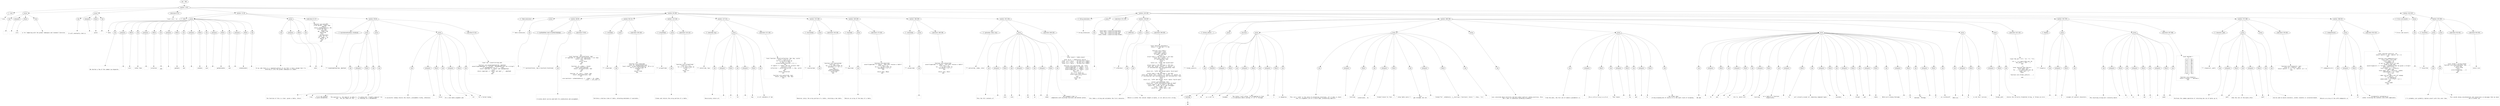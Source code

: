 digraph lpegNode {

node [fontname=Helvetica]
edge [style=dashed]

doc_0 [label="doc - 465"]


doc_0 -> { section_1}
{rank=same; section_1}

section_1 [label="section: 1-421"]


// END RANK doc_0

section_1 -> { header_2 prose_3 prose_4 codeblock_5 section_6 section_7 section_8 section_9}
{rank=same; header_2 prose_3 prose_4 codeblock_5 section_6 section_7 section_8 section_9}

header_2 [label="1 : Core"]

prose_3 [label="prose"]

prose_4 [label="prose"]

codeblock_5 [label="code block 8-10"]

section_6 [label="section: 13-39"]

section_7 [label="section: 65-200"]

section_8 [label="section: 229-385"]

section_9 [label="section: 422-424"]


// END RANK section_1

header_2 -> leaf_10
leaf_10  [color=Gray,shape=rectangle,fontname=Inconsolata,label="* Core"]
// END RANK header_2

prose_3 -> { raw_11 prespace_12 literal_13 raw_14}
{rank=same; raw_11 prespace_12 literal_13 raw_14}

raw_11 [label="raw"]

prespace_12 [label="prespace"]

literal_13 [label="literal"]

raw_14 [label="raw"]


// END RANK prose_3

raw_11 -> leaf_15
leaf_15  [color=Gray,shape=rectangle,fontname=Inconsolata,label="
"]
// END RANK raw_11

prespace_12 -> leaf_16
leaf_16  [color=Gray,shape=rectangle,fontname=Inconsolata,label=""]
// END RANK prespace_12

literal_13 -> leaf_17
leaf_17  [color=Gray,shape=rectangle,fontname=Inconsolata,label="core"]
// END RANK literal_13

raw_14 -> leaf_18
leaf_18  [color=Gray,shape=rectangle,fontname=Inconsolata,label=" is for tampering with the global namespace and standard libraries.
"]
// END RANK raw_14

prose_4 -> { raw_19 prespace_20 literal_21 raw_22}
{rank=same; raw_19 prespace_20 literal_21 raw_22}

raw_19 [label="raw"]

prespace_20 [label="prespace"]

literal_21 [label="literal"]

raw_22 [label="raw"]


// END RANK prose_4

raw_19 -> leaf_23
leaf_23  [color=Gray,shape=rectangle,fontname=Inconsolata,label="
It will eventually land in"]
// END RANK raw_19

prespace_20 -> leaf_24
leaf_24  [color=Gray,shape=rectangle,fontname=Inconsolata,label=" "]
// END RANK prespace_20

literal_21 -> leaf_25
leaf_25  [color=Gray,shape=rectangle,fontname=Inconsolata,label="pylon"]
// END RANK literal_21

raw_22 -> leaf_26
leaf_26  [color=Gray,shape=rectangle,fontname=Inconsolata,label=".
"]
// END RANK raw_22

codeblock_5 -> leaf_27
leaf_27  [color=Gray,shape=rectangle,fontname=Inconsolata,label="local core = {}"]
// END RANK codeblock_5

section_6 -> { header_28 prose_29 prose_30 codeblock_31 section_32}
{rank=same; header_28 prose_29 prose_30 codeblock_31 section_32}

header_28 [label="2 : meta"]

prose_29 [label="prose"]

prose_30 [label="prose"]

codeblock_31 [label="code block 21-37"]

section_32 [label="section: 40-64"]


// END RANK section_6

header_28 -> leaf_33
leaf_33  [color=Gray,shape=rectangle,fontname=Inconsolata,label="** meta"]
// END RANK header_28

prose_29 -> { raw_34 prespace_35 literal_36 raw_37 prespace_38 literal_39 raw_40 prespace_41 literal_42 raw_43 prespace_44 literal_45 raw_46 prespace_47 literal_48 raw_49 prespace_50 literal_51 raw_52}
{rank=same; raw_34 prespace_35 literal_36 raw_37 prespace_38 literal_39 raw_40 prespace_41 literal_42 raw_43 prespace_44 literal_45 raw_46 prespace_47 literal_48 raw_49 prespace_50 literal_51 raw_52}

raw_34 [label="raw"]

prespace_35 [label="prespace"]

literal_36 [label="literal"]

raw_37 [label="raw"]

prespace_38 [label="prespace"]

literal_39 [label="literal"]

raw_40 [label="raw"]

prespace_41 [label="prespace"]

literal_42 [label="literal"]

raw_43 [label="raw"]

prespace_44 [label="prespace"]

literal_45 [label="literal"]

raw_46 [label="raw"]

prespace_47 [label="prespace"]

literal_48 [label="literal"]

raw_49 [label="raw"]

prespace_50 [label="prespace"]

literal_51 [label="literal"]

raw_52 [label="raw"]


// END RANK prose_29

raw_34 -> leaf_53
leaf_53  [color=Gray,shape=rectangle,fontname=Inconsolata,label="

We shorten a few of the common Lua keywords:"]
// END RANK raw_34

prespace_35 -> leaf_54
leaf_54  [color=Gray,shape=rectangle,fontname=Inconsolata,label=" "]
// END RANK prespace_35

literal_36 -> leaf_55
leaf_55  [color=Gray,shape=rectangle,fontname=Inconsolata,label="coro"]
// END RANK literal_36

raw_37 -> leaf_56
leaf_56  [color=Gray,shape=rectangle,fontname=Inconsolata,label=" rather than"]
// END RANK raw_37

prespace_38 -> leaf_57
leaf_57  [color=Gray,shape=rectangle,fontname=Inconsolata,label=" "]
// END RANK prespace_38

literal_39 -> leaf_58
leaf_58  [color=Gray,shape=rectangle,fontname=Inconsolata,label="coroutine"]
// END RANK literal_39

raw_40 -> leaf_59
leaf_59  [color=Gray,shape=rectangle,fontname=Inconsolata,label=",
and"]
// END RANK raw_40

prespace_41 -> leaf_60
leaf_60  [color=Gray,shape=rectangle,fontname=Inconsolata,label=" "]
// END RANK prespace_41

literal_42 -> leaf_61
leaf_61  [color=Gray,shape=rectangle,fontname=Inconsolata,label="getmeta"]
// END RANK literal_42

raw_43 -> leaf_62
leaf_62  [color=Gray,shape=rectangle,fontname=Inconsolata,label=" and"]
// END RANK raw_43

prespace_44 -> leaf_63
leaf_63  [color=Gray,shape=rectangle,fontname=Inconsolata,label=" "]
// END RANK prespace_44

literal_45 -> leaf_64
leaf_64  [color=Gray,shape=rectangle,fontname=Inconsolata,label="setmeta"]
// END RANK literal_45

raw_46 -> leaf_65
leaf_65  [color=Gray,shape=rectangle,fontname=Inconsolata,label=" over"]
// END RANK raw_46

prespace_47 -> leaf_66
leaf_66  [color=Gray,shape=rectangle,fontname=Inconsolata,label=" "]
// END RANK prespace_47

literal_48 -> leaf_67
leaf_67  [color=Gray,shape=rectangle,fontname=Inconsolata,label="getmetatable"]
// END RANK literal_48

raw_49 -> leaf_68
leaf_68  [color=Gray,shape=rectangle,fontname=Inconsolata,label=" and"]
// END RANK raw_49

prespace_50 -> leaf_69
leaf_69  [color=Gray,shape=rectangle,fontname=Inconsolata,label=" "]
// END RANK prespace_50

literal_51 -> leaf_70
leaf_70  [color=Gray,shape=rectangle,fontname=Inconsolata,label="setmetatable"]
// END RANK literal_51

raw_52 -> leaf_71
leaf_71  [color=Gray,shape=rectangle,fontname=Inconsolata,label=".
"]
// END RANK raw_52

prose_30 -> { raw_72 prespace_73 literal_74 raw_75}
{rank=same; raw_72 prespace_73 literal_74 raw_75}

raw_72 [label="raw"]

prespace_73 [label="prespace"]

literal_74 [label="literal"]

raw_75 [label="raw"]


// END RANK prose_30

raw_72 -> leaf_76
leaf_76  [color=Gray,shape=rectangle,fontname=Inconsolata,label="
In my code there is a repeated pattern of use that is basic enough that I'm
entering it into the global namespace as simple"]
// END RANK raw_72

prespace_73 -> leaf_77
leaf_77  [color=Gray,shape=rectangle,fontname=Inconsolata,label=" "]
// END RANK prespace_73

literal_74 -> leaf_78
leaf_78  [color=Gray,shape=rectangle,fontname=Inconsolata,label="meta"]
// END RANK literal_74

raw_75 -> leaf_79
leaf_79  [color=Gray,shape=rectangle,fontname=Inconsolata,label=".
"]
// END RANK raw_75

codeblock_31 -> leaf_80
leaf_80  [color=Gray,shape=rectangle,fontname=Inconsolata,label="function core.meta(MT)
   if MT and MT.__index then
      -- inherit
      return setmetatable({}, MT)
   elseif MT then
      -- decorate
      MT.__index = MT
      return MT
   else
      -- new metatable
      local _M = {}
      _M.__index = _M
      return _M
   end
end"]
// END RANK codeblock_31

section_32 -> { header_81 prose_82 prose_83 prose_84 codeblock_85}
{rank=same; header_81 prose_82 prose_83 prose_84 codeblock_85}

header_81 [label="3 : hasmetamethod(tab, mmethod)"]

prose_82 [label="prose"]

prose_83 [label="prose"]

prose_84 [label="prose"]

codeblock_85 [label="code block 51-62"]


// END RANK section_32

header_81 -> leaf_86
leaf_86  [color=Gray,shape=rectangle,fontname=Inconsolata,label="*** hasmetamethod(tab, mmethod)"]
// END RANK header_81

prose_82 -> { raw_87 prespace_88 literal_89 raw_90}
{rank=same; raw_87 prespace_88 literal_89 raw_90}

raw_87 [label="raw"]

prespace_88 [label="prespace"]

literal_89 [label="literal"]

raw_90 [label="raw"]


// END RANK prose_82

raw_87 -> leaf_91
leaf_91  [color=Gray,shape=rectangle,fontname=Inconsolata,label="

The function of this is clear: given a table, return"]
// END RANK raw_87

prespace_88 -> leaf_92
leaf_92  [color=Gray,shape=rectangle,fontname=Inconsolata,label=" "]
// END RANK prespace_88

literal_89 -> leaf_93
leaf_93  [color=Gray,shape=rectangle,fontname=Inconsolata,label="true"]
// END RANK literal_89

raw_90 -> leaf_94
leaf_94  [color=Gray,shape=rectangle,fontname=Inconsolata,label=" if it can receive
a given metamethod.
"]
// END RANK raw_90

prose_83 -> { raw_95}
{rank=same; raw_95}

raw_95 [label="raw"]


// END RANK prose_83

raw_95 -> leaf_96
leaf_96  [color=Gray,shape=rectangle,fontname=Inconsolata,label="
The question is, how magical to make it. I'm going with \"slightly magical\" for
now.  You can leave off the \"__\" in checking for a metamethod.
"]
// END RANK raw_95

prose_84 -> { raw_97 prespace_98 literal_99 raw_100 prespace_101 literal_102 raw_103}
{rank=same; raw_97 prespace_98 literal_99 raw_100 prespace_101 literal_102 raw_103}

raw_97 [label="raw"]

prespace_98 [label="prespace"]

literal_99 [label="literal"]

raw_100 [label="raw"]

prespace_101 [label="prespace"]

literal_102 [label="literal"]

raw_103 [label="raw"]


// END RANK prose_84

raw_97 -> leaf_104
leaf_104  [color=Gray,shape=rectangle,fontname=Inconsolata,label="
A successful lookup returns the result, presumable truthy, otherwise"]
// END RANK raw_97

prespace_98 -> leaf_105
leaf_105  [color=Gray,shape=rectangle,fontname=Inconsolata,label=" "]
// END RANK prespace_98

literal_99 -> leaf_106
leaf_106  [color=Gray,shape=rectangle,fontname=Inconsolata,label="false"]
// END RANK literal_99

raw_100 -> leaf_107
leaf_107  [color=Gray,shape=rectangle,fontname=Inconsolata,label="
for a non-table argument and"]
// END RANK raw_100

prespace_101 -> leaf_108
leaf_108  [color=Gray,shape=rectangle,fontname=Inconsolata,label=" "]
// END RANK prespace_101

literal_102 -> leaf_109
leaf_109  [color=Gray,shape=rectangle,fontname=Inconsolata,label="nil"]
// END RANK literal_102

raw_103 -> leaf_110
leaf_110  [color=Gray,shape=rectangle,fontname=Inconsolata,label=" for a failed lookup.
"]
// END RANK raw_103

codeblock_85 -> leaf_111
leaf_111  [color=Gray,shape=rectangle,fontname=Inconsolata,label="local sub = assert(string.sub)

function core.hasmetamethod(tab, mmethod)
   assert(type(mmethod) == \"string\", \"metamethod must be a string\")
   if sub(mmethod,1,2) == \"__\" then
      return type(tab) == \"table\" and tab[mmethod]
   else
      return type(tab) == \"table\" and tab[\"__\" ..mmethod]
   end
end"]
// END RANK codeblock_85

section_7 -> { header_112 prose_113 section_114 section_115 section_116 section_117 section_118 section_119 section_120 section_121}
{rank=same; header_112 prose_113 section_114 section_115 section_116 section_117 section_118 section_119 section_120 section_121}

header_112 [label="2 : Table extensions"]

prose_113 [label="prose"]

section_114 [label="section: 68-95"]

section_115 [label="section: 96-111"]

section_116 [label="section: 112-126"]

section_117 [label="section: 127-151"]

section_118 [label="section: 152-168"]

section_119 [label="section: 169-185"]

section_120 [label="section: 186-200"]

section_121 [label="section: 201-228"]


// END RANK section_7

header_112 -> leaf_122
leaf_122  [color=Gray,shape=rectangle,fontname=Inconsolata,label="** Table extensions"]
// END RANK header_112

prose_113 -> { raw_123}
{rank=same; raw_123}

raw_123 [label="raw"]


// END RANK prose_113

raw_123 -> leaf_124
leaf_124  [color=Gray,shape=rectangle,fontname=Inconsolata,label="

"]
// END RANK raw_123

section_114 -> { header_125 prose_126 codeblock_127}
{rank=same; header_125 prose_126 codeblock_127}

header_125 [label="3 : hasfield(field, tab) & hasfield.field(tab)"]

prose_126 [label="prose"]

codeblock_127 [label="code block 73-94"]


// END RANK section_114

header_125 -> leaf_128
leaf_128  [color=Gray,shape=rectangle,fontname=Inconsolata,label="*** hasfield(field, tab) & hasfield.field(tab)"]
// END RANK header_125

prose_126 -> { raw_129}
{rank=same; raw_129}

raw_129 [label="raw"]


// END RANK prose_126

raw_129 -> leaf_130
leaf_130  [color=Gray,shape=rectangle,fontname=Inconsolata,label="


A nicety which can be used both for predication and assignment.
"]
// END RANK raw_129

codeblock_127 -> leaf_131
leaf_131  [color=Gray,shape=rectangle,fontname=Inconsolata,label="local function _hasfield(field, tab)
   if type(tab) == \"table\" and tab[field] ~= nil then
      return true, tab[field]
   else
      return false
   end
end

function _hf__index(_, field)
   return function(tab)
      return _hasfield(field, tab)
   end
end

function _hf__call(_, field, tab)
   return _hasfield(field, tab)
end

core.hasfield = setmetatable({}, { __index = _hf__index,
                                   __call  = _hf__call })"]
// END RANK codeblock_127

section_115 -> { header_132 prose_133 codeblock_134}
{rank=same; header_132 prose_133 codeblock_134}

header_132 [label="3 : clone(tab)"]

prose_133 [label="prose"]

codeblock_134 [label="code block 100-109"]


// END RANK section_115

header_132 -> leaf_135
leaf_135  [color=Gray,shape=rectangle,fontname=Inconsolata,label="*** clone(tab)"]
// END RANK header_132

prose_133 -> { raw_136}
{rank=same; raw_136}

raw_136 [label="raw"]


// END RANK prose_133

raw_136 -> leaf_137
leaf_137  [color=Gray,shape=rectangle,fontname=Inconsolata,label="

Performs a shallow clone of table, attaching metatable if available.
"]
// END RANK raw_136

codeblock_134 -> leaf_138
leaf_138  [color=Gray,shape=rectangle,fontname=Inconsolata,label="function core.clone(tab)
   local _M = getmetatable(tab)
   local clone = _M and setmetatable({}, _M) or {}
   for k,v in pairs(tab) do
      clone[k] = v
   end
   return clone
end"]
// END RANK codeblock_134

section_116 -> { header_139 prose_140 codeblock_141}
{rank=same; header_139 prose_140 codeblock_141}

header_139 [label="3 : arrayof(tab)"]

prose_140 [label="prose"]

codeblock_141 [label="code block 116-124"]


// END RANK section_116

header_139 -> leaf_142
leaf_142  [color=Gray,shape=rectangle,fontname=Inconsolata,label="*** arrayof(tab)"]
// END RANK header_139

prose_140 -> { raw_143}
{rank=same; raw_143}

raw_143 [label="raw"]


// END RANK prose_140

raw_143 -> leaf_144
leaf_144  [color=Gray,shape=rectangle,fontname=Inconsolata,label="

Clones and returns the array portion of a table.
"]
// END RANK raw_143

codeblock_141 -> leaf_145
leaf_145  [color=Gray,shape=rectangle,fontname=Inconsolata,label="function core.arrayof(tab)
   local arr = {}
   for i,v in ipairs(tab) do
      arr[i] = v
   end
   return arr
end"]
// END RANK codeblock_141

section_117 -> { header_146 prose_147 codeblock_148}
{rank=same; header_146 prose_147 codeblock_148}

header_146 [label="3 : select(tab, key)"]

prose_147 [label="prose"]

codeblock_148 [label="code block 131-149"]


// END RANK section_117

header_146 -> leaf_149
leaf_149  [color=Gray,shape=rectangle,fontname=Inconsolata,label="*** select(tab, key)"]
// END RANK header_146

prose_147 -> { raw_150 prespace_151 literal_152 raw_153 prespace_154 literal_155 raw_156}
{rank=same; raw_150 prespace_151 literal_152 raw_153 prespace_154 literal_155 raw_156}

raw_150 [label="raw"]

prespace_151 [label="prespace"]

literal_152 [label="literal"]

raw_153 [label="raw"]

prespace_154 [label="prespace"]

literal_155 [label="literal"]

raw_156 [label="raw"]


// END RANK prose_147

raw_150 -> leaf_157
leaf_157  [color=Gray,shape=rectangle,fontname=Inconsolata,label="

Recursively return all"]
// END RANK raw_150

prespace_151 -> leaf_158
leaf_158  [color=Gray,shape=rectangle,fontname=Inconsolata,label=" "]
// END RANK prespace_151

literal_152 -> leaf_159
leaf_159  [color=Gray,shape=rectangle,fontname=Inconsolata,label="v"]
// END RANK literal_152

raw_153 -> leaf_160
leaf_160  [color=Gray,shape=rectangle,fontname=Inconsolata,label=" for"]
// END RANK raw_153

prespace_154 -> leaf_161
leaf_161  [color=Gray,shape=rectangle,fontname=Inconsolata,label=" "]
// END RANK prespace_154

literal_155 -> leaf_162
leaf_162  [color=Gray,shape=rectangle,fontname=Inconsolata,label="key"]
// END RANK literal_155

raw_156 -> leaf_163
leaf_163  [color=Gray,shape=rectangle,fontname=Inconsolata,label=" in all subtables of tab
"]
// END RANK raw_156

codeblock_148 -> leaf_164
leaf_164  [color=Gray,shape=rectangle,fontname=Inconsolata,label="local function _select(collection, tab, key, cycle)
   cycle = cycle or {}
   for k,v in pairs(tab) do
      if key == k then
         collection[#collection + 1] = v
      end
      if type(v) == \"table\" and not cycle[v] then
         cycle[v] = true
         collection = _select(collection, v, key, cycle)
      end
   end
   return collection
end

function core.select(tab, key)
   return _select({}, tab, key)
end"]
// END RANK codeblock_148

section_118 -> { header_165 prose_166 codeblock_167}
{rank=same; header_165 prose_166 codeblock_167}

header_165 [label="3 : reverse(tab)"]

prose_166 [label="prose"]

codeblock_167 [label="code block 156-166"]


// END RANK section_118

header_165 -> leaf_168
leaf_168  [color=Gray,shape=rectangle,fontname=Inconsolata,label="*** reverse(tab)"]
// END RANK header_165

prose_166 -> { raw_169}
{rank=same; raw_169}

raw_169 [label="raw"]


// END RANK prose_166

raw_169 -> leaf_170
leaf_170  [color=Gray,shape=rectangle,fontname=Inconsolata,label="

Reverses (only) the array portion of a table, returning a new table.
"]
// END RANK raw_169

codeblock_167 -> leaf_171
leaf_171  [color=Gray,shape=rectangle,fontname=Inconsolata,label="function core.reverse(tab)
   local bat = {}
   for i,v in ipairs(tab) do
      bat[#tab - i + 1] = v
   end
   assert(bat[1])
   assert(bat[#tab])
   return bat
end"]
// END RANK codeblock_167

section_119 -> { header_172 prose_173 codeblock_174}
{rank=same; header_172 prose_173 codeblock_174}

header_172 [label="3 : keys(tab)"]

prose_173 [label="prose"]

codeblock_174 [label="code block 173-183"]


// END RANK section_119

header_172 -> leaf_175
leaf_175  [color=Gray,shape=rectangle,fontname=Inconsolata,label="*** keys(tab)"]
// END RANK header_172

prose_173 -> { raw_176}
{rank=same; raw_176}

raw_176 [label="raw"]


// END RANK prose_173

raw_176 -> leaf_177
leaf_177  [color=Gray,shape=rectangle,fontname=Inconsolata,label="

Returns an array of the keys of a table.
"]
// END RANK raw_176

codeblock_174 -> leaf_178
leaf_178  [color=Gray,shape=rectangle,fontname=Inconsolata,label="function core.keys(tab)
   assert(type(tab) == \"table\", \"keys must receive a table\")
   local keys = {}
   for k, _ in pairs(tab) do
      keys[#keys + 1] = k
   end

   return keys, #keys
end"]
// END RANK codeblock_174

section_120 -> { header_179 prose_180 codeblock_181}
{rank=same; header_179 prose_180 codeblock_181}

header_179 [label="3 : values(tab)"]

prose_180 [label="prose"]

codeblock_181 [label="code block 188-198"]


// END RANK section_120

header_179 -> leaf_182
leaf_182  [color=Gray,shape=rectangle,fontname=Inconsolata,label="*** values(tab)"]
// END RANK header_179

prose_180 -> { raw_183}
{rank=same; raw_183}

raw_183 [label="raw"]


// END RANK prose_180

raw_183 -> leaf_184
leaf_184  [color=Gray,shape=rectangle,fontname=Inconsolata,label="
"]
// END RANK raw_183

codeblock_181 -> leaf_185
leaf_185  [color=Gray,shape=rectangle,fontname=Inconsolata,label="function core.values(tab)
   assert(type(tab) == \"table\", \"vals must receive a table\")
   local vals = {}
   for _, v in pairs(tab) do
      vals[#vals + 1] = v
   end

   return vals, #vals
end"]
// END RANK codeblock_181

section_121 -> { header_186 prose_187 codeblock_188}
{rank=same; header_186 prose_187 codeblock_188}

header_186 [label="3 : splice(tab, index, into)"]

prose_187 [label="prose"]

codeblock_188 [label="code block 206-226"]


// END RANK section_121

header_186 -> leaf_189
leaf_189  [color=Gray,shape=rectangle,fontname=Inconsolata,label="*** splice(tab, index, into)"]
// END RANK header_186

prose_187 -> { raw_190 prespace_191 literal_192 raw_193 prespace_194 literal_195 raw_196 prespace_197 literal_198 raw_199}
{rank=same; raw_190 prespace_191 literal_192 raw_193 prespace_194 literal_195 raw_196 prespace_197 literal_198 raw_199}

raw_190 [label="raw"]

prespace_191 [label="prespace"]

literal_192 [label="literal"]

raw_193 [label="raw"]

prespace_194 [label="prespace"]

literal_195 [label="literal"]

raw_196 [label="raw"]

prespace_197 [label="prespace"]

literal_198 [label="literal"]

raw_199 [label="raw"]


// END RANK prose_187

raw_190 -> leaf_200
leaf_200  [color=Gray,shape=rectangle,fontname=Inconsolata,label="

Puts the full contents of"]
// END RANK raw_190

prespace_191 -> leaf_201
leaf_201  [color=Gray,shape=rectangle,fontname=Inconsolata,label=" "]
// END RANK prespace_191

literal_192 -> leaf_202
leaf_202  [color=Gray,shape=rectangle,fontname=Inconsolata,label="into"]
// END RANK literal_192

raw_193 -> leaf_203
leaf_203  [color=Gray,shape=rectangle,fontname=Inconsolata,label=" into"]
// END RANK raw_193

prespace_194 -> leaf_204
leaf_204  [color=Gray,shape=rectangle,fontname=Inconsolata,label=" "]
// END RANK prespace_194

literal_195 -> leaf_205
leaf_205  [color=Gray,shape=rectangle,fontname=Inconsolata,label="tab"]
// END RANK literal_195

raw_196 -> leaf_206
leaf_206  [color=Gray,shape=rectangle,fontname=Inconsolata,label=" at"]
// END RANK raw_196

prespace_197 -> leaf_207
leaf_207  [color=Gray,shape=rectangle,fontname=Inconsolata,label=" "]
// END RANK prespace_197

literal_198 -> leaf_208
leaf_208  [color=Gray,shape=rectangle,fontname=Inconsolata,label="index"]
// END RANK literal_198

raw_199 -> leaf_209
leaf_209  [color=Gray,shape=rectangle,fontname=Inconsolata,label=".  The argument order is
compatible with existing functions and method syntax.
"]
// END RANK raw_199

codeblock_188 -> leaf_210
leaf_210  [color=Gray,shape=rectangle,fontname=Inconsolata,label="local insert = table.insert

local sp_er = \"table<core>.splice: \"
local _e_1 = sp_er .. \"$1 must be a table\"
local _e_2 = sp_er .. \"$2 must be a number\"
local _e_3 = sp_er .. \"$3 must be a table\"

function core.splice(tab, idx, into)
   assert(type(tab) == \"table\", _e_1)
   assert(type(idx) == \"number\", _e_2)
   assert(type(into) == \"table\", _e_3)
    idx = idx - 1
    local i = 1
    for j = 1, #into do
        insert(tab,i+idx,into[j])
        i = i + 1
    end
    return tab
end"]
// END RANK codeblock_188

section_8 -> { header_211 prose_212 codeblock_213 section_214 section_215 section_216 section_217 section_218}
{rank=same; header_211 prose_212 codeblock_213 section_214 section_215 section_216 section_217 section_218}

header_211 [label="2 : String extensions"]

prose_212 [label="prose"]

codeblock_213 [label="code block 231-236"]

section_214 [label="section: 238-287"]

section_215 [label="section: 288-340"]

section_216 [label="section: 341-370"]

section_217 [label="section: 371-385"]

section_218 [label="section: 386-421"]


// END RANK section_8

header_211 -> leaf_219
leaf_219  [color=Gray,shape=rectangle,fontname=Inconsolata,label="** String extensions"]
// END RANK header_211

prose_212 -> { raw_220}
{rank=same; raw_220}

raw_220 [label="raw"]


// END RANK prose_212

raw_220 -> leaf_221
leaf_221  [color=Gray,shape=rectangle,fontname=Inconsolata,label="
"]
// END RANK raw_220

codeblock_213 -> leaf_222
leaf_222  [color=Gray,shape=rectangle,fontname=Inconsolata,label="local byte = assert(string.byte)
local find = assert(string.find)
local sub = assert(string.sub)
local format = assert(string.format)"]
// END RANK codeblock_213

section_214 -> { header_223 prose_224 prose_225 codeblock_226}
{rank=same; header_223 prose_224 prose_225 codeblock_226}

header_223 [label="3 : utf8(char)"]

prose_224 [label="prose"]

prose_225 [label="prose"]

codeblock_226 [label="code block 246-285"]


// END RANK section_214

header_223 -> leaf_227
leaf_227  [color=Gray,shape=rectangle,fontname=Inconsolata,label="*** utf8(char)"]
// END RANK header_223

prose_224 -> { raw_228}
{rank=same; raw_228}

raw_228 [label="raw"]


// END RANK prose_224

raw_228 -> leaf_229
leaf_229  [color=Gray,shape=rectangle,fontname=Inconsolata,label="

This takes a string and validates the first character.
"]
// END RANK raw_228

prose_225 -> { raw_230}
{rank=same; raw_230}

raw_230 [label="raw"]


// END RANK prose_225

raw_230 -> leaf_231
leaf_231  [color=Gray,shape=rectangle,fontname=Inconsolata,label="
Return is either the (valid) length in bytes, or nil and an error string.
"]
// END RANK raw_230

codeblock_226 -> leaf_232
leaf_232  [color=Gray,shape=rectangle,fontname=Inconsolata,label="local function continue(c)
   return c >= 128 and c <= 191
end

function core.utf8(c)
   local byte = byte
   local head = byte(c)
   if head < 128 then
      return 1
   elseif head >= 194 and head <= 223 then
      local two = byte(c, 2)
      if continue(two) then
         return 2
      else
         return nil, \"utf8: bad second byte\"
      end
   elseif head >= 224 and head <= 239 then
      local two, three = byte(c, 2), byte(c, 3)
      if continue(two) and continue(three) then
         return 3
      else
         return nil, \"utf8: bad second and/or third byte\"
      end
   elseif head >= 240 and head <= 244 then
      local two, three, four = byte(c, 2), byte(c, 3), byte(c, 4)
      if continue(two) and continue(three) and continue(four) then
         return 4
      else
         return nil, \"utf8: bad second, third, and/or fourth byte\"
      end
   elseif continue(head) then
      return nil, \"utf8: continuation byte at head\"
   elseif head == 192 or head == 193 then
      return nil, \"utf8: 192 or 193 forbidden\"
   else -- head > 245
      return nil, \"utf8: byte > 245\"
   end
end"]
// END RANK codeblock_226

section_215 -> { header_233 prose_234 structure_235 prose_236 prose_237 prose_238 prose_239 prose_240 prose_241 prose_242 codeblock_243}
{rank=same; header_233 prose_234 structure_235 prose_236 prose_237 prose_238 prose_239 prose_240 prose_241 prose_242 codeblock_243}

header_233 [label="3 : format_safe(str, ...)"]

prose_234 [label="prose"]

structure_235 [label="structure"]

prose_236 [label="prose"]

prose_237 [label="prose"]

prose_238 [label="prose"]

prose_239 [label="prose"]

prose_240 [label="prose"]

prose_241 [label="prose"]

prose_242 [label="prose"]

codeblock_243 [label="code block 322-339"]


// END RANK section_215

header_233 -> leaf_244
leaf_244  [color=Gray,shape=rectangle,fontname=Inconsolata,label="*** format_safe(str, ...)"]
// END RANK header_233

prose_234 -> { raw_245}
{rank=same; raw_245}

raw_245 [label="raw"]


// END RANK prose_234

raw_245 -> leaf_246
leaf_246  [color=Gray,shape=rectangle,fontname=Inconsolata,label="
"]
// END RANK raw_245

structure_235 -> { hashline_247}
{rank=same; hashline_247}

hashline_247 [label="hashline"]


// END RANK structure_235

hashline_247 -> { hashtag_248}
{rank=same; hashtag_248}

hashtag_248 [label="hashtag"]


// END RANK hashline_247

hashtag_248 -> leaf_249
leaf_249  [color=Gray,shape=rectangle,fontname=Inconsolata,label="NB"]
// END RANK hashtag_248

prose_236 -> { prespace_250 literal_251 raw_252 prespace_253 literal_254 raw_255 prespace_256 literal_257 raw_258}
{rank=same; prespace_250 literal_251 raw_252 prespace_253 literal_254 raw_255 prespace_256 literal_257 raw_258}

prespace_250 [label="prespace"]

literal_251 [label="literal"]

raw_252 [label="raw"]

prespace_253 [label="prespace"]

literal_254 [label="literal"]

raw_255 [label="raw"]

prespace_256 [label="prespace"]

literal_257 [label="literal"]

raw_258 [label="raw"]


// END RANK prose_236

prespace_250 -> leaf_259
leaf_259  [color=Gray,shape=rectangle,fontname=Inconsolata,label=""]
// END RANK prespace_250

literal_251 -> leaf_260
leaf_260  [color=Gray,shape=rectangle,fontname=Inconsolata,label="%d"]
// END RANK literal_251

raw_252 -> leaf_261
leaf_261  [color=Gray,shape=rectangle,fontname=Inconsolata,label=" as a call to"]
// END RANK raw_252

prespace_253 -> leaf_262
leaf_262  [color=Gray,shape=rectangle,fontname=Inconsolata,label=" "]
// END RANK prespace_253

literal_254 -> leaf_263
leaf_263  [color=Gray,shape=rectangle,fontname=Inconsolata,label="tonumber"]
// END RANK literal_254

raw_255 -> leaf_264
leaf_264  [color=Gray,shape=rectangle,fontname=Inconsolata,label=".  The latter I will allow, I'm struggling to find
a circumstance where casting \"1\" to \"1\" through"]
// END RANK raw_255

prespace_256 -> leaf_265
leaf_265  [color=Gray,shape=rectangle,fontname=Inconsolata,label=" "]
// END RANK prespace_256

literal_257 -> leaf_266
leaf_266  [color=Gray,shape=rectangle,fontname=Inconsolata,label="1"]
// END RANK literal_257

raw_258 -> leaf_267
leaf_267  [color=Gray,shape=rectangle,fontname=Inconsolata,label=" is dangerous.
"]
// END RANK raw_258

prose_237 -> { raw_268 prespace_269 literal_270 raw_271 prespace_272 literal_273 raw_274 prespace_275 literal_276 raw_277}
{rank=same; raw_268 prespace_269 literal_270 raw_271 prespace_272 literal_273 raw_274 prespace_275 literal_276 raw_277}

raw_268 [label="raw"]

prespace_269 [label="prespace"]

literal_270 [label="literal"]

raw_271 [label="raw"]

prespace_272 [label="prespace"]

literal_273 [label="literal"]

raw_274 [label="raw"]

prespace_275 [label="prespace"]

literal_276 [label="literal"]

raw_277 [label="raw"]


// END RANK prose_237

raw_268 -> leaf_278
leaf_278  [color=Gray,shape=rectangle,fontname=Inconsolata,label="
This isn't \"safe\" in the sense of preventing injections, all it does is check
that its arguments are of a valid type, prohibiting implicit"]
// END RANK raw_268

prespace_269 -> leaf_279
leaf_279  [color=Gray,shape=rectangle,fontname=Inconsolata,label=" "]
// END RANK prespace_269

literal_270 -> leaf_280
leaf_280  [color=Gray,shape=rectangle,fontname=Inconsolata,label="tostring"]
// END RANK literal_270

raw_271 -> leaf_281
leaf_281  [color=Gray,shape=rectangle,fontname=Inconsolata,label="
conversions.  So"]
// END RANK raw_271

prespace_272 -> leaf_282
leaf_282  [color=Gray,shape=rectangle,fontname=Inconsolata,label=" "]
// END RANK prespace_272

literal_273 -> leaf_283
leaf_283  [color=Gray,shape=rectangle,fontname=Inconsolata,label="format(\"select %s from ...\", \"';drop table users;\")"]
// END RANK literal_273

raw_274 -> leaf_284
leaf_284  [color=Gray,shape=rectangle,fontname=Inconsolata,label=" will
get through, but not"]
// END RANK raw_274

prespace_275 -> leaf_285
leaf_285  [color=Gray,shape=rectangle,fontname=Inconsolata,label=""]
// END RANK prespace_275

literal_276 -> leaf_286
leaf_286  [color=Gray,shape=rectangle,fontname=Inconsolata,label="format(\"%s\", setmeta({}, {__tostring = function() return \"'; drop...\"}))"]
// END RANK literal_276

raw_277 -> leaf_287
leaf_287  [color=Gray,shape=rectangle,fontname=Inconsolata,label=".
"]
// END RANK raw_277

prose_238 -> { raw_288}
{rank=same; raw_288}

raw_288 [label="raw"]


// END RANK prose_238

raw_288 -> leaf_289
leaf_289  [color=Gray,shape=rectangle,fontname=Inconsolata,label="
Less concerned about hostility and more about explicit coding practices. Also
don't want to undermine hardening elsewhere.
"]
// END RANK raw_288

prose_239 -> { raw_290 prespace_291 literal_292 raw_293 prespace_294 literal_295 raw_296 prespace_297 literal_298 raw_299}
{rank=same; raw_290 prespace_291 literal_292 raw_293 prespace_294 literal_295 raw_296 prespace_297 literal_298 raw_299}

raw_290 [label="raw"]

prespace_291 [label="prespace"]

literal_292 [label="literal"]

raw_293 [label="raw"]

prespace_294 [label="prespace"]

literal_295 [label="literal"]

raw_296 [label="raw"]

prespace_297 [label="prespace"]

literal_298 [label="literal"]

raw_299 [label="raw"]


// END RANK prose_239

raw_290 -> leaf_300
leaf_300  [color=Gray,shape=rectangle,fontname=Inconsolata,label="
From the wiki, the full set of numeric parameters is"]
// END RANK raw_290

prespace_291 -> leaf_301
leaf_301  [color=Gray,shape=rectangle,fontname=Inconsolata,label=""]
// END RANK prespace_291

literal_292 -> leaf_302
leaf_302  [color=Gray,shape=rectangle,fontname=Inconsolata,label="{A,a,c,d,E,e,f,G,g,i,o,u,X,x}"]
// END RANK literal_292

raw_293 -> leaf_303
leaf_303  [color=Gray,shape=rectangle,fontname=Inconsolata,label=".  That leaves"]
// END RANK raw_293

prespace_294 -> leaf_304
leaf_304  [color=Gray,shape=rectangle,fontname=Inconsolata,label=" "]
// END RANK prespace_294

literal_295 -> leaf_305
leaf_305  [color=Gray,shape=rectangle,fontname=Inconsolata,label="%q"]
// END RANK literal_295

raw_296 -> leaf_306
leaf_306  [color=Gray,shape=rectangle,fontname=Inconsolata,label=" and"]
// END RANK raw_296

prespace_297 -> leaf_307
leaf_307  [color=Gray,shape=rectangle,fontname=Inconsolata,label=" "]
// END RANK prespace_297

literal_298 -> leaf_308
leaf_308  [color=Gray,shape=rectangle,fontname=Inconsolata,label="%s"]
// END RANK literal_298

raw_299 -> leaf_309
leaf_309  [color=Gray,shape=rectangle,fontname=Inconsolata,label=", the former does
string escaping but of course it is the Lua/C style of escaping.
"]
// END RANK raw_299

prose_240 -> { raw_310 prespace_311 literal_312 raw_313 prespace_314 literal_315 raw_316 prespace_317 literal_318 raw_319 prespace_320 literal_321 raw_322 prespace_323 literal_324 raw_325 prespace_326 literal_327 raw_328 prespace_329 literal_330 raw_331 prespace_332 literal_333 raw_334 prespace_335 literal_336 raw_337}
{rank=same; raw_310 prespace_311 literal_312 raw_313 prespace_314 literal_315 raw_316 prespace_317 literal_318 raw_319 prespace_320 literal_321 raw_322 prespace_323 literal_324 raw_325 prespace_326 literal_327 raw_328 prespace_329 literal_330 raw_331 prespace_332 literal_333 raw_334 prespace_335 literal_336 raw_337}

raw_310 [label="raw"]

prespace_311 [label="prespace"]

literal_312 [label="literal"]

raw_313 [label="raw"]

prespace_314 [label="prespace"]

literal_315 [label="literal"]

raw_316 [label="raw"]

prespace_317 [label="prespace"]

literal_318 [label="literal"]

raw_319 [label="raw"]

prespace_320 [label="prespace"]

literal_321 [label="literal"]

raw_322 [label="raw"]

prespace_323 [label="prespace"]

literal_324 [label="literal"]

raw_325 [label="raw"]

prespace_326 [label="prespace"]

literal_327 [label="literal"]

raw_328 [label="raw"]

prespace_329 [label="prespace"]

literal_330 [label="literal"]

raw_331 [label="raw"]

prespace_332 [label="prespace"]

literal_333 [label="literal"]

raw_334 [label="raw"]

prespace_335 [label="prespace"]

literal_336 [label="literal"]

raw_337 [label="raw"]


// END RANK prose_240

raw_310 -> leaf_338
leaf_338  [color=Gray,shape=rectangle,fontname=Inconsolata,label="
We add"]
// END RANK raw_310

prespace_311 -> leaf_339
leaf_339  [color=Gray,shape=rectangle,fontname=Inconsolata,label=" "]
// END RANK prespace_311

literal_312 -> leaf_340
leaf_340  [color=Gray,shape=rectangle,fontname=Inconsolata,label="%t"]
// END RANK literal_312

raw_313 -> leaf_341
leaf_341  [color=Gray,shape=rectangle,fontname=Inconsolata,label=" and"]
// END RANK raw_313

prespace_314 -> leaf_342
leaf_342  [color=Gray,shape=rectangle,fontname=Inconsolata,label=" "]
// END RANK prespace_314

literal_315 -> leaf_343
leaf_343  [color=Gray,shape=rectangle,fontname=Inconsolata,label="%L"]
// END RANK literal_315

raw_316 -> leaf_344
leaf_344  [color=Gray,shape=rectangle,fontname=Inconsolata,label=" (for λ), which call"]
// END RANK raw_316

prespace_317 -> leaf_345
leaf_345  [color=Gray,shape=rectangle,fontname=Inconsolata,label=" "]
// END RANK prespace_317

literal_318 -> leaf_346
leaf_346  [color=Gray,shape=rectangle,fontname=Inconsolata,label="tostring"]
// END RANK literal_318

raw_319 -> leaf_347
leaf_347  [color=Gray,shape=rectangle,fontname=Inconsolata,label=" on a table or a function
respectively. "]
// END RANK raw_319

prespace_320 -> leaf_348
leaf_348  [color=Gray,shape=rectangle,fontname=Inconsolata,label=" "]
// END RANK prespace_320

literal_321 -> leaf_349
leaf_349  [color=Gray,shape=rectangle,fontname=Inconsolata,label="%t"]
// END RANK literal_321

raw_322 -> leaf_350
leaf_350  [color=Gray,shape=rectangle,fontname=Inconsolata,label=" will actually accept all remaining compound types:"]
// END RANK raw_322

prespace_323 -> leaf_351
leaf_351  [color=Gray,shape=rectangle,fontname=Inconsolata,label=""]
// END RANK prespace_323

literal_324 -> leaf_352
leaf_352  [color=Gray,shape=rectangle,fontname=Inconsolata,label="userdata"]
// END RANK literal_324

raw_325 -> leaf_353
leaf_353  [color=Gray,shape=rectangle,fontname=Inconsolata,label=","]
// END RANK raw_325

prespace_326 -> leaf_354
leaf_354  [color=Gray,shape=rectangle,fontname=Inconsolata,label=" "]
// END RANK prespace_326

literal_327 -> leaf_355
leaf_355  [color=Gray,shape=rectangle,fontname=Inconsolata,label="thread"]
// END RANK literal_327

raw_328 -> leaf_356
leaf_356  [color=Gray,shape=rectangle,fontname=Inconsolata,label=", and"]
// END RANK raw_328

prespace_329 -> leaf_357
leaf_357  [color=Gray,shape=rectangle,fontname=Inconsolata,label=" "]
// END RANK prespace_329

literal_330 -> leaf_358
leaf_358  [color=Gray,shape=rectangle,fontname=Inconsolata,label="cdata"]
// END RANK literal_330

raw_331 -> leaf_359
leaf_359  [color=Gray,shape=rectangle,fontname=Inconsolata,label=".  While we're being thorough,"]
// END RANK raw_331

prespace_332 -> leaf_360
leaf_360  [color=Gray,shape=rectangle,fontname=Inconsolata,label=" "]
// END RANK prespace_332

literal_333 -> leaf_361
leaf_361  [color=Gray,shape=rectangle,fontname=Inconsolata,label="%b"]
// END RANK literal_333

raw_334 -> leaf_362
leaf_362  [color=Gray,shape=rectangle,fontname=Inconsolata,label=" for
boolean.  Perhaps"]
// END RANK raw_334

prespace_335 -> leaf_363
leaf_363  [color=Gray,shape=rectangle,fontname=Inconsolata,label=" "]
// END RANK prespace_335

literal_336 -> leaf_364
leaf_364  [color=Gray,shape=rectangle,fontname=Inconsolata,label="%*"]
// END RANK literal_336

raw_337 -> leaf_365
leaf_365  [color=Gray,shape=rectangle,fontname=Inconsolata,label=" as a wildcard?
"]
// END RANK raw_337

prose_241 -> { raw_366 prespace_367 literal_368 raw_369}
{rank=same; raw_366 prespace_367 literal_368 raw_369}

raw_366 [label="raw"]

prespace_367 [label="prespace"]

literal_368 [label="literal"]

raw_369 [label="raw"]


// END RANK prose_241

raw_366 -> leaf_370
leaf_370  [color=Gray,shape=rectangle,fontname=Inconsolata,label="
Note our"]
// END RANK raw_366

prespace_367 -> leaf_371
leaf_371  [color=Gray,shape=rectangle,fontname=Inconsolata,label=" "]
// END RANK prespace_367

literal_368 -> leaf_372
leaf_372  [color=Gray,shape=rectangle,fontname=Inconsolata,label="%L"]
// END RANK literal_368

raw_369 -> leaf_373
leaf_373  [color=Gray,shape=rectangle,fontname=Inconsolata,label=" is not the C version.
"]
// END RANK raw_369

prose_242 -> { prespace_374 literal_375 raw_376}
{rank=same; prespace_374 literal_375 raw_376}

prespace_374 [label="prespace"]

literal_375 [label="literal"]

raw_376 [label="raw"]


// END RANK prose_242

prespace_374 -> leaf_377
leaf_377  [color=Gray,shape=rectangle,fontname=Inconsolata,label=""]
// END RANK prespace_374

literal_375 -> leaf_378
leaf_378  [color=Gray,shape=rectangle,fontname=Inconsolata,label="format_safe"]
// END RANK literal_375

raw_376 -> leaf_379
leaf_379  [color=Gray,shape=rectangle,fontname=Inconsolata,label=" returns the correctly formatted string, or throws an error.
"]
// END RANK raw_376

codeblock_243 -> leaf_380
leaf_380  [color=Gray,shape=rectangle,fontname=Inconsolata,label="local fmt_set = {\"L\", \"q\", \"s\", \"t\"}

for i, v in ipairs(fmt_set) do
   fmt_set[i] = \"%%\" .. v
end

--[[
local function next_fmt(str)
   local head, tail
   for _, v in ipairs(fmt_set) do
      head, tail = 2
end]]

function core.format_safe(str, ...)

end"]
// END RANK codeblock_243

section_216 -> { header_381 prose_382 prose_383 codeblock_384}
{rank=same; header_381 prose_382 prose_383 codeblock_384}

header_381 [label="3 : litpat(s)"]

prose_382 [label="prose"]

prose_383 [label="prose"]

codeblock_384 [label="code block 347-368"]


// END RANK section_216

header_381 -> leaf_385
leaf_385  [color=Gray,shape=rectangle,fontname=Inconsolata,label="*** litpat(s)"]
// END RANK header_381

prose_382 -> { raw_386 prespace_387 literal_388 raw_389}
{rank=same; raw_386 prespace_387 literal_388 raw_389}

raw_386 [label="raw"]

prespace_387 [label="prespace"]

literal_388 [label="literal"]

raw_389 [label="raw"]


// END RANK prose_382

raw_386 -> leaf_390
leaf_390  [color=Gray,shape=rectangle,fontname=Inconsolata,label=""]
// END RANK raw_386

prespace_387 -> leaf_391
leaf_391  [color=Gray,shape=rectangle,fontname=Inconsolata,label=""]
// END RANK prespace_387

literal_388 -> leaf_392
leaf_392  [color=Gray,shape=rectangle,fontname=Inconsolata,label="%"]
// END RANK literal_388

raw_389 -> leaf_393
leaf_393  [color=Gray,shape=rectangle,fontname=Inconsolata,label=" escapes all pattern characters.
"]
// END RANK raw_389

prose_383 -> { raw_394 prespace_395 literal_396 raw_397 prespace_398 literal_399 raw_400 prespace_401 literal_402 raw_403}
{rank=same; raw_394 prespace_395 literal_396 raw_397 prespace_398 literal_399 raw_400 prespace_401 literal_402 raw_403}

raw_394 [label="raw"]

prespace_395 [label="prespace"]

literal_396 [label="literal"]

raw_397 [label="raw"]

prespace_398 [label="prespace"]

literal_399 [label="literal"]

raw_400 [label="raw"]

prespace_401 [label="prespace"]

literal_402 [label="literal"]

raw_403 [label="raw"]


// END RANK prose_383

raw_394 -> leaf_404
leaf_404  [color=Gray,shape=rectangle,fontname=Inconsolata,label="
The resulting string will literally match"]
// END RANK raw_394

prespace_395 -> leaf_405
leaf_405  [color=Gray,shape=rectangle,fontname=Inconsolata,label=" "]
// END RANK prespace_395

literal_396 -> leaf_406
leaf_406  [color=Gray,shape=rectangle,fontname=Inconsolata,label="s"]
// END RANK literal_396

raw_397 -> leaf_407
leaf_407  [color=Gray,shape=rectangle,fontname=Inconsolata,label=" in"]
// END RANK raw_397

prespace_398 -> leaf_408
leaf_408  [color=Gray,shape=rectangle,fontname=Inconsolata,label=" "]
// END RANK prespace_398

literal_399 -> leaf_409
leaf_409  [color=Gray,shape=rectangle,fontname=Inconsolata,label="sub"]
// END RANK literal_399

raw_400 -> leaf_410
leaf_410  [color=Gray,shape=rectangle,fontname=Inconsolata,label=" or"]
// END RANK raw_400

prespace_401 -> leaf_411
leaf_411  [color=Gray,shape=rectangle,fontname=Inconsolata,label=" "]
// END RANK prespace_401

literal_402 -> leaf_412
leaf_412  [color=Gray,shape=rectangle,fontname=Inconsolata,label="gsub"]
// END RANK literal_402

raw_403 -> leaf_413
leaf_413  [color=Gray,shape=rectangle,fontname=Inconsolata,label=".
"]
// END RANK raw_403

codeblock_384 -> leaf_414
leaf_414  [color=Gray,shape=rectangle,fontname=Inconsolata,label="local matches =
  {
    [\"^\"] = \"%^\";
    [\"$\"] = \"%$\";
    [\"(\"] = \"%(\";
    [\")\"] = \"%)\";
    [\"%\"] = \"%%\";
    [\".\"] = \"%.\";
    [\"[\"] = \"%[\";
    [\"]\"] = \"%]\";
    [\"*\"] = \"%*\";
    [\"+\"] = \"%+\";
    [\"-\"] = \"%-\";
    [\"?\"] = \"%?\";
    [\"\\0\"] = \"%z\";
  }

function core.litpat(s)
    return (s:gsub(\".\", matches))
end"]
// END RANK codeblock_384

section_217 -> { header_415 prose_416 prose_417 codeblock_418}
{rank=same; header_415 prose_416 prose_417 codeblock_418}

header_415 [label="3 : cleave(str, patt)"]

prose_416 [label="prose"]

prose_417 [label="prose"]

codeblock_418 [label="code block 378-383"]


// END RANK section_217

header_415 -> leaf_419
leaf_419  [color=Gray,shape=rectangle,fontname=Inconsolata,label="*** cleave(str, patt)"]
// END RANK header_415

prose_416 -> { raw_420 prespace_421 literal_422 raw_423 prespace_424 literal_425 raw_426}
{rank=same; raw_420 prespace_421 literal_422 raw_423 prespace_424 literal_425 raw_426}

raw_420 [label="raw"]

prespace_421 [label="prespace"]

literal_422 [label="literal"]

raw_423 [label="raw"]

prespace_424 [label="prespace"]

literal_425 [label="literal"]

raw_426 [label="raw"]


// END RANK prose_416

raw_420 -> leaf_427
leaf_427  [color=Gray,shape=rectangle,fontname=Inconsolata,label="

Performs the common operation of returning one run of bytes up to"]
// END RANK raw_420

prespace_421 -> leaf_428
leaf_428  [color=Gray,shape=rectangle,fontname=Inconsolata,label=" "]
// END RANK prespace_421

literal_422 -> leaf_429
leaf_429  [color=Gray,shape=rectangle,fontname=Inconsolata,label="patt"]
// END RANK literal_422

raw_423 -> leaf_430
leaf_430  [color=Gray,shape=rectangle,fontname=Inconsolata,label="
then the rest of the bytes after"]
// END RANK raw_423

prespace_424 -> leaf_431
leaf_431  [color=Gray,shape=rectangle,fontname=Inconsolata,label=" "]
// END RANK prespace_424

literal_425 -> leaf_432
leaf_432  [color=Gray,shape=rectangle,fontname=Inconsolata,label="patt"]
// END RANK literal_425

raw_426 -> leaf_433
leaf_433  [color=Gray,shape=rectangle,fontname=Inconsolata,label=".
"]
// END RANK raw_426

prose_417 -> { raw_434}
{rank=same; raw_434}

raw_434 [label="raw"]


// END RANK prose_417

raw_434 -> leaf_435
leaf_435  [color=Gray,shape=rectangle,fontname=Inconsolata,label="
Can be used to build iterators, either stateful or coroutine-based.
"]
// END RANK raw_434

codeblock_418 -> leaf_436
leaf_436  [color=Gray,shape=rectangle,fontname=Inconsolata,label="function core.cleave(str, pat)
   local at = find(str, pat)
   return sub(str, 1, at - 1), sub(str, at + 1)
end"]
// END RANK codeblock_418

section_218 -> { header_437 prose_438 codeblock_439}
{rank=same; header_437 prose_438 codeblock_439}

header_437 [label="3 : codepoints(str)"]

prose_438 [label="prose"]

codeblock_439 [label="code block 391-419"]


// END RANK section_218

header_437 -> leaf_440
leaf_440  [color=Gray,shape=rectangle,fontname=Inconsolata,label="*** codepoints(str)"]
// END RANK header_437

prose_438 -> { raw_441 prespace_442 literal_443 raw_444}
{rank=same; raw_441 prespace_442 literal_443 raw_444}

raw_441 [label="raw"]

prespace_442 [label="prespace"]

literal_443 [label="literal"]

raw_444 [label="raw"]


// END RANK prose_438

raw_441 -> leaf_445
leaf_445  [color=Gray,shape=rectangle,fontname=Inconsolata,label="

Returns an array of the utf8 codepoints in"]
// END RANK raw_441

prespace_442 -> leaf_446
leaf_446  [color=Gray,shape=rectangle,fontname=Inconsolata,label=" "]
// END RANK prespace_442

literal_443 -> leaf_447
leaf_447  [color=Gray,shape=rectangle,fontname=Inconsolata,label="str"]
// END RANK literal_443

raw_444 -> leaf_448
leaf_448  [color=Gray,shape=rectangle,fontname=Inconsolata,label=", incidentally validating or
rather filtering the contents into utf8 compliance.
"]
// END RANK raw_444

codeblock_439 -> leaf_449
leaf_449  [color=Gray,shape=rectangle,fontname=Inconsolata,label="
local function split(str, at)
   return sub(str,1, at), sub(str, at + 1)
end

function core.codepoints(str)
   local utf8 = core.utf8
   local codes = {}
   -- propagate nil
   if not str then return nil end
   -- break on bad type
   assert(type(str) == \"string\", \"codepoints must be given a string\")
   while #str > 0 do
      local width, err = utf8(str)
      if width then
         local head, tail = split(str, width)
         codes[#codes + 1] = head
         str = tail
      else
         -- make sure we take a bit off anyway
         str = sub(str, -1)
         -- for debugging
         codes[codes + 1] = { err = err }
      end
   end
   return codes
end"]
// END RANK codeblock_439

section_9 -> { header_450 prose_451 section_452}
{rank=same; header_450 prose_451 section_452}

header_450 [label="2 : Errors and asserts"]

prose_451 [label="prose"]

section_452 [label="section: 425-465"]


// END RANK section_9

header_450 -> leaf_453
leaf_453  [color=Gray,shape=rectangle,fontname=Inconsolata,label="** Errors and asserts"]
// END RANK header_450

prose_451 -> { raw_454}
{rank=same; raw_454}

raw_454 [label="raw"]


// END RANK prose_451

raw_454 -> leaf_455
leaf_455  [color=Gray,shape=rectangle,fontname=Inconsolata,label="

"]
// END RANK raw_454

section_452 -> { header_456 prose_457 prose_458 codeblock_459 codeblock_460}
{rank=same; header_456 prose_457 prose_458 codeblock_459 codeblock_460}

header_456 [label="3 : Assertfmt"]

prose_457 [label="prose"]

prose_458 [label="prose"]

codeblock_459 [label="code block 432-441"]

codeblock_460 [label="code block 443-445"]


// END RANK section_452

header_456 -> leaf_461
leaf_461  [color=Gray,shape=rectangle,fontname=Inconsolata,label="*** Assertfmt"]
// END RANK header_456

prose_457 -> { raw_462}
{rank=same; raw_462}

raw_462 [label="raw"]


// END RANK prose_457

raw_462 -> leaf_463
leaf_463  [color=Gray,shape=rectangle,fontname=Inconsolata,label="

I'll probably just globally replace assert with this over time.
"]
// END RANK raw_462

prose_458 -> { raw_464}
{rank=same; raw_464}

raw_464 [label="raw"]


// END RANK prose_458

raw_464 -> leaf_465
leaf_465  [color=Gray,shape=rectangle,fontname=Inconsolata,label="
This avoids doing concatenations and conversions on messages that we never
see in normal use.
"]
// END RANK raw_464

codeblock_459 -> leaf_466
leaf_466  [color=Gray,shape=rectangle,fontname=Inconsolata,label="local format = string.format
function core.assertfmt(pred, msg, ...)
   if pred then
      return pred
   else
      error(format(msg, ...))
   end
end"]
// END RANK codeblock_459

codeblock_460 -> leaf_467
leaf_467  [color=Gray,shape=rectangle,fontname=Inconsolata,label="return core"]
// END RANK codeblock_460


}
